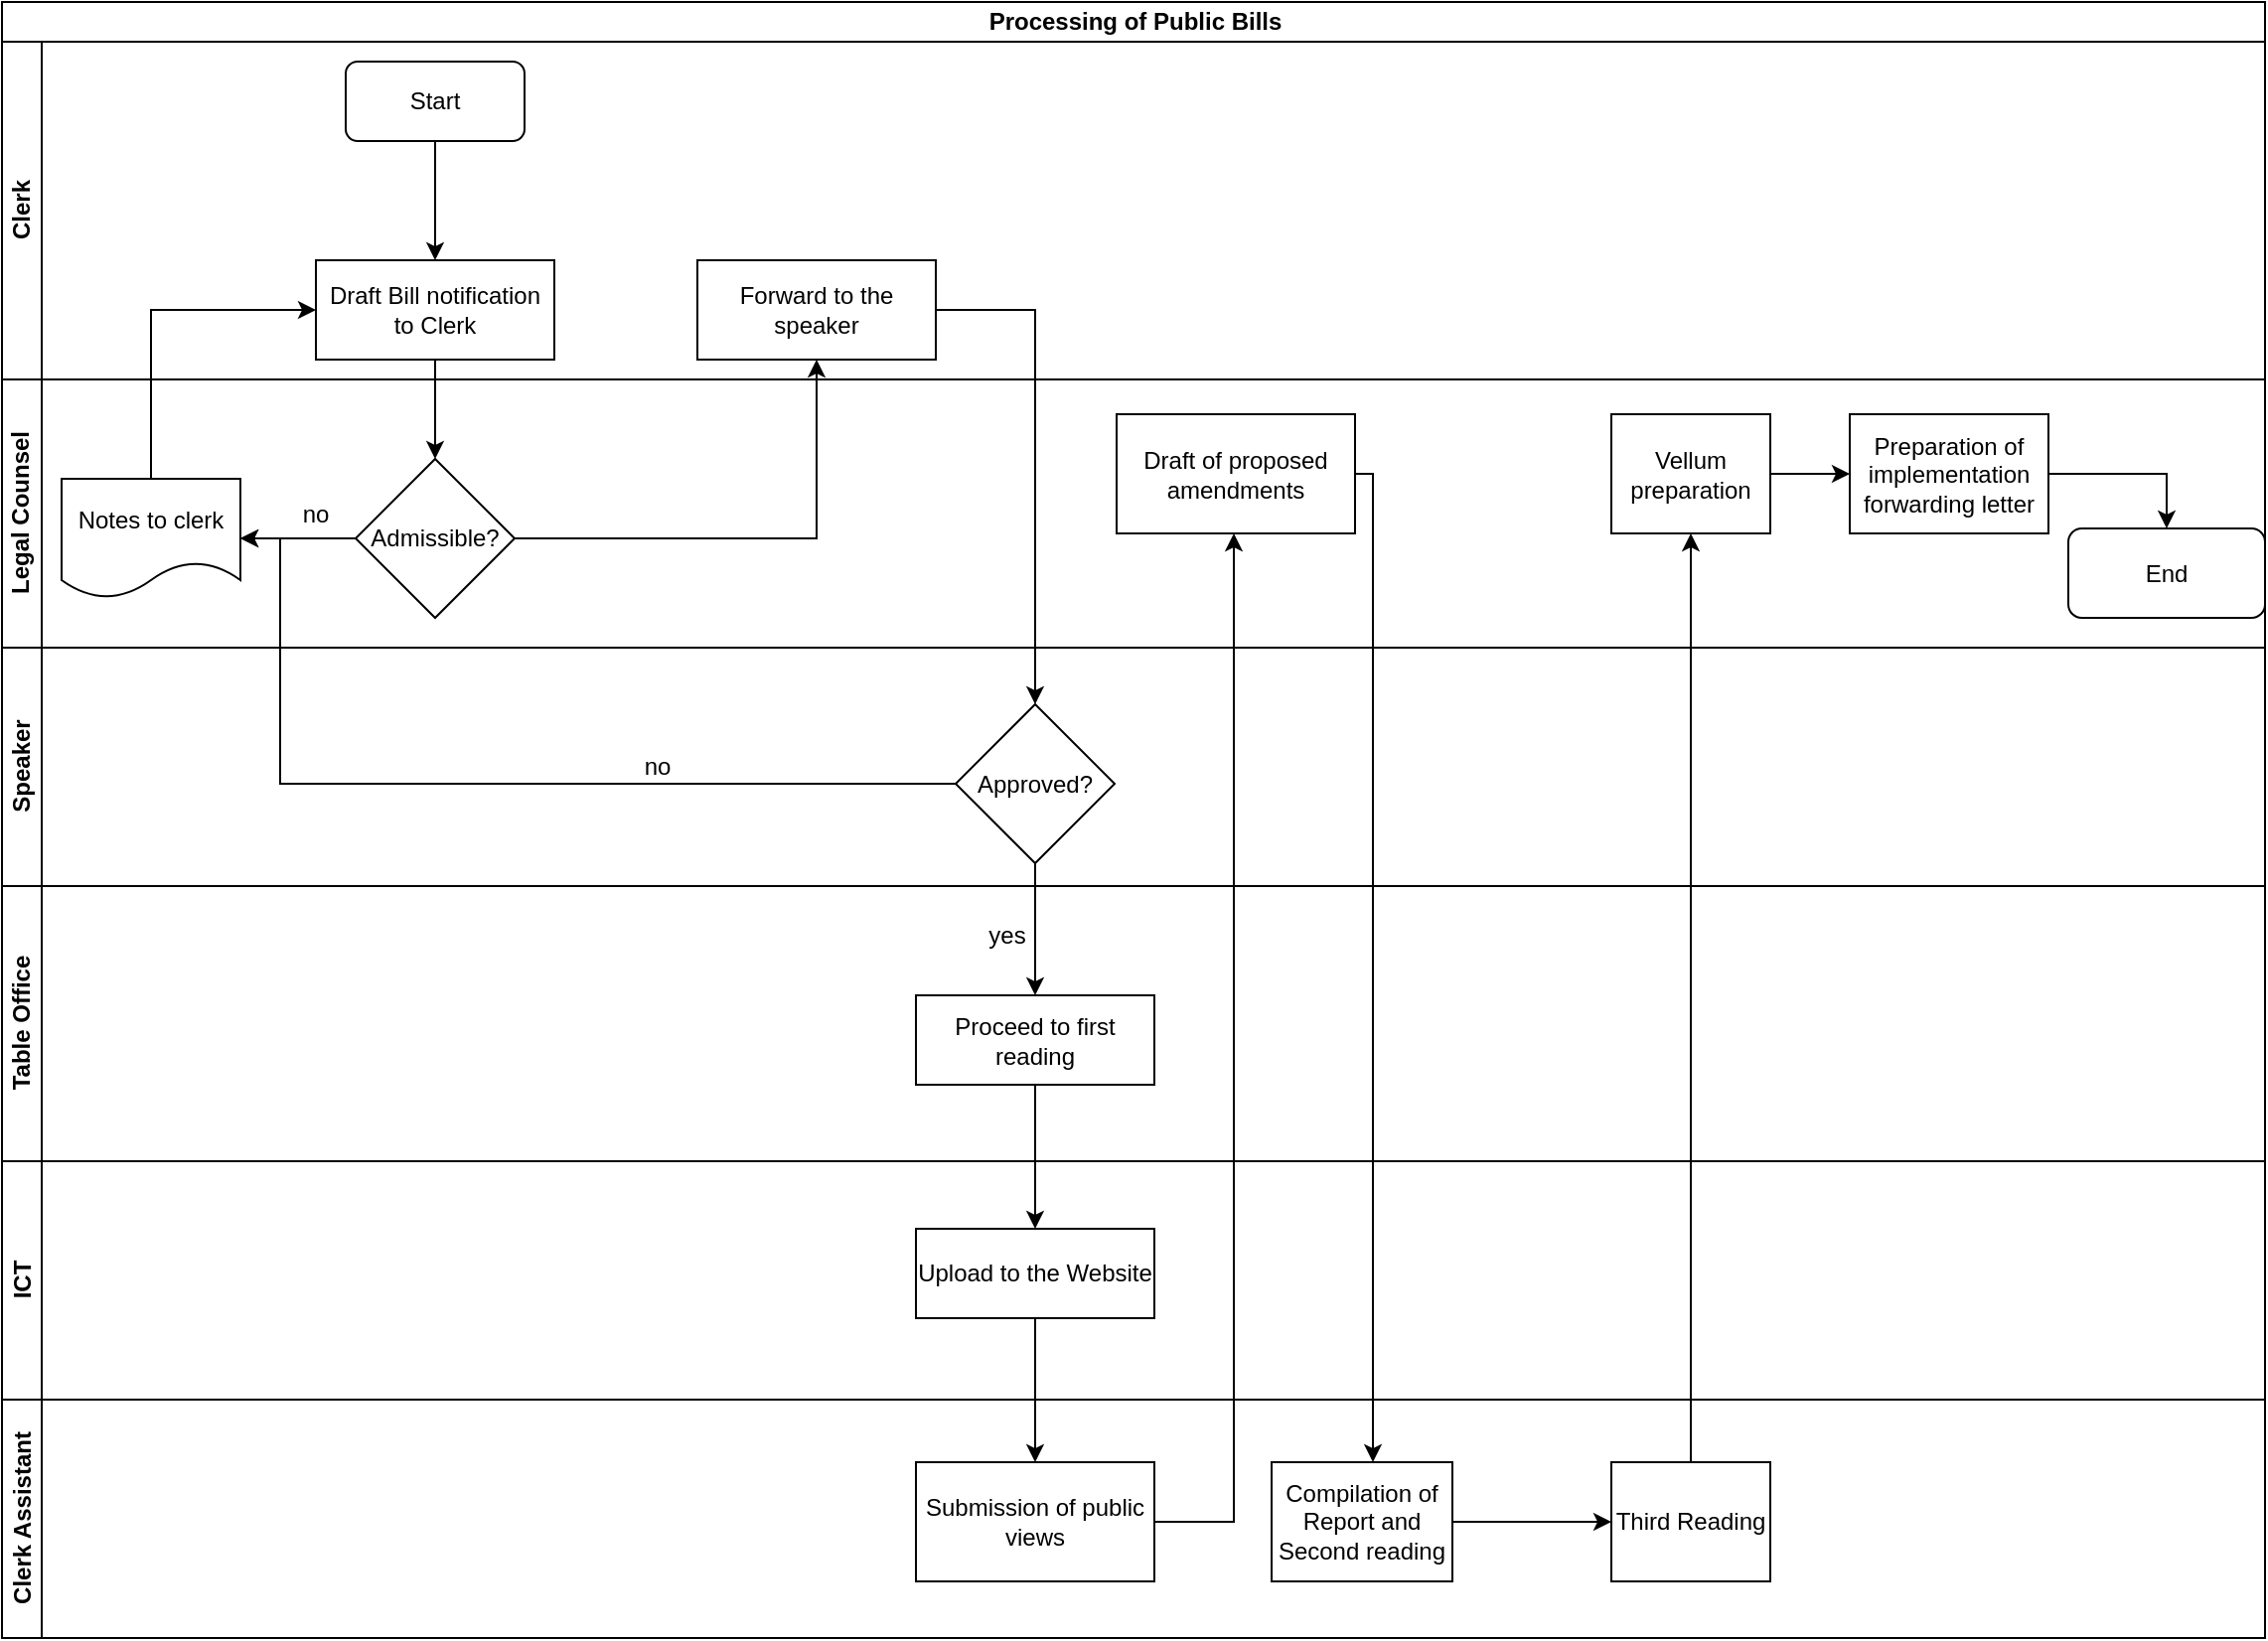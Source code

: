 <mxfile version="13.7.7" type="github">
  <diagram id="mP9wtIfBe_jxdlKhY_9U" name="Page-1">
    <mxGraphModel dx="910" dy="487" grid="1" gridSize="10" guides="1" tooltips="1" connect="1" arrows="1" fold="1" page="1" pageScale="1" pageWidth="1169" pageHeight="827" math="0" shadow="0">
      <root>
        <mxCell id="0" />
        <mxCell id="1" parent="0" />
        <mxCell id="AuAD-FIefWDgtdPpyPv2-1" value="Processing of Public Bills" style="swimlane;html=1;childLayout=stackLayout;resizeParent=1;resizeParentMax=0;horizontal=1;startSize=20;horizontalStack=0;" vertex="1" parent="1">
          <mxGeometry x="30" y="20" width="1139" height="823.5" as="geometry" />
        </mxCell>
        <mxCell id="AuAD-FIefWDgtdPpyPv2-2" value="Clerk" style="swimlane;html=1;startSize=20;horizontal=0;" vertex="1" parent="AuAD-FIefWDgtdPpyPv2-1">
          <mxGeometry y="20" width="1139" height="170" as="geometry" />
        </mxCell>
        <mxCell id="AuAD-FIefWDgtdPpyPv2-12" value="Start" style="rounded=1;whiteSpace=wrap;html=1;" vertex="1" parent="AuAD-FIefWDgtdPpyPv2-2">
          <mxGeometry x="173" y="10" width="90" height="40" as="geometry" />
        </mxCell>
        <mxCell id="AuAD-FIefWDgtdPpyPv2-25" value="Forward to the speaker" style="whiteSpace=wrap;html=1;rounded=0;" vertex="1" parent="AuAD-FIefWDgtdPpyPv2-2">
          <mxGeometry x="350" y="110" width="120" height="50" as="geometry" />
        </mxCell>
        <mxCell id="AuAD-FIefWDgtdPpyPv2-15" value="Draft Bill notification to Clerk" style="rounded=0;whiteSpace=wrap;html=1;" vertex="1" parent="AuAD-FIefWDgtdPpyPv2-2">
          <mxGeometry x="158" y="110" width="120" height="50" as="geometry" />
        </mxCell>
        <mxCell id="AuAD-FIefWDgtdPpyPv2-3" value="Legal Counsel" style="swimlane;html=1;startSize=20;horizontal=0;" vertex="1" parent="AuAD-FIefWDgtdPpyPv2-1">
          <mxGeometry y="190" width="1139" height="135" as="geometry" />
        </mxCell>
        <mxCell id="AuAD-FIefWDgtdPpyPv2-41" value="Draft of proposed amendments" style="whiteSpace=wrap;html=1;rounded=0;" vertex="1" parent="AuAD-FIefWDgtdPpyPv2-3">
          <mxGeometry x="561" y="17.5" width="120" height="60" as="geometry" />
        </mxCell>
        <mxCell id="AuAD-FIefWDgtdPpyPv2-47" value="Vellum preparation" style="whiteSpace=wrap;html=1;rounded=0;" vertex="1" parent="AuAD-FIefWDgtdPpyPv2-3">
          <mxGeometry x="810" y="17.5" width="80" height="60" as="geometry" />
        </mxCell>
        <mxCell id="AuAD-FIefWDgtdPpyPv2-23" value="no" style="text;html=1;strokeColor=none;fillColor=none;align=center;verticalAlign=middle;whiteSpace=wrap;rounded=0;" vertex="1" parent="AuAD-FIefWDgtdPpyPv2-3">
          <mxGeometry x="138" y="57.5" width="40" height="20" as="geometry" />
        </mxCell>
        <mxCell id="AuAD-FIefWDgtdPpyPv2-20" value="Notes to clerk" style="shape=document;whiteSpace=wrap;html=1;boundedLbl=1;" vertex="1" parent="AuAD-FIefWDgtdPpyPv2-3">
          <mxGeometry x="30" y="50" width="90" height="60" as="geometry" />
        </mxCell>
        <mxCell id="AuAD-FIefWDgtdPpyPv2-16" value="Admissible?" style="rhombus;whiteSpace=wrap;html=1;rounded=0;" vertex="1" parent="AuAD-FIefWDgtdPpyPv2-3">
          <mxGeometry x="178" y="40" width="80" height="80" as="geometry" />
        </mxCell>
        <mxCell id="AuAD-FIefWDgtdPpyPv2-19" value="" style="edgeStyle=orthogonalEdgeStyle;rounded=0;orthogonalLoop=1;jettySize=auto;html=1;entryX=1;entryY=0.5;entryDx=0;entryDy=0;" edge="1" parent="AuAD-FIefWDgtdPpyPv2-3" source="AuAD-FIefWDgtdPpyPv2-16" target="AuAD-FIefWDgtdPpyPv2-20">
          <mxGeometry relative="1" as="geometry">
            <mxPoint x="118" y="80" as="targetPoint" />
          </mxGeometry>
        </mxCell>
        <mxCell id="AuAD-FIefWDgtdPpyPv2-53" value="End" style="rounded=1;whiteSpace=wrap;html=1;" vertex="1" parent="AuAD-FIefWDgtdPpyPv2-3">
          <mxGeometry x="1040" y="75" width="99" height="45" as="geometry" />
        </mxCell>
        <mxCell id="AuAD-FIefWDgtdPpyPv2-4" value="Speaker" style="swimlane;html=1;startSize=20;horizontal=0;" vertex="1" parent="AuAD-FIefWDgtdPpyPv2-1">
          <mxGeometry y="325" width="1139" height="120" as="geometry" />
        </mxCell>
        <mxCell id="AuAD-FIefWDgtdPpyPv2-38" value="no" style="text;html=1;strokeColor=none;fillColor=none;align=center;verticalAlign=middle;whiteSpace=wrap;rounded=0;" vertex="1" parent="AuAD-FIefWDgtdPpyPv2-4">
          <mxGeometry x="310" y="50" width="40" height="20" as="geometry" />
        </mxCell>
        <mxCell id="AuAD-FIefWDgtdPpyPv2-27" value="Approved?" style="rhombus;whiteSpace=wrap;html=1;rounded=0;" vertex="1" parent="AuAD-FIefWDgtdPpyPv2-4">
          <mxGeometry x="480" y="28.5" width="80" height="80" as="geometry" />
        </mxCell>
        <mxCell id="AuAD-FIefWDgtdPpyPv2-9" value="Table Office" style="swimlane;html=1;startSize=20;horizontal=0;" vertex="1" parent="AuAD-FIefWDgtdPpyPv2-1">
          <mxGeometry y="445" width="1139" height="138.5" as="geometry" />
        </mxCell>
        <mxCell id="AuAD-FIefWDgtdPpyPv2-31" value="yes" style="text;html=1;strokeColor=none;fillColor=none;align=center;verticalAlign=middle;whiteSpace=wrap;rounded=0;" vertex="1" parent="AuAD-FIefWDgtdPpyPv2-9">
          <mxGeometry x="486" y="15" width="40" height="20" as="geometry" />
        </mxCell>
        <mxCell id="AuAD-FIefWDgtdPpyPv2-29" value="Proceed to first reading" style="whiteSpace=wrap;html=1;rounded=0;" vertex="1" parent="AuAD-FIefWDgtdPpyPv2-9">
          <mxGeometry x="460" y="55" width="120" height="45" as="geometry" />
        </mxCell>
        <mxCell id="AuAD-FIefWDgtdPpyPv2-10" value="ICT" style="swimlane;html=1;startSize=20;horizontal=0;" vertex="1" parent="AuAD-FIefWDgtdPpyPv2-1">
          <mxGeometry y="583.5" width="1139" height="120" as="geometry" />
        </mxCell>
        <mxCell id="AuAD-FIefWDgtdPpyPv2-32" value="Upload to the Website" style="whiteSpace=wrap;html=1;rounded=0;" vertex="1" parent="AuAD-FIefWDgtdPpyPv2-10">
          <mxGeometry x="460" y="34" width="120" height="45" as="geometry" />
        </mxCell>
        <mxCell id="AuAD-FIefWDgtdPpyPv2-11" value="Clerk Assistant" style="swimlane;html=1;startSize=20;horizontal=0;" vertex="1" parent="AuAD-FIefWDgtdPpyPv2-1">
          <mxGeometry y="703.5" width="1139" height="120" as="geometry" />
        </mxCell>
        <mxCell id="AuAD-FIefWDgtdPpyPv2-34" value="Submission of public views" style="whiteSpace=wrap;html=1;rounded=0;" vertex="1" parent="AuAD-FIefWDgtdPpyPv2-11">
          <mxGeometry x="460" y="31.5" width="120" height="60" as="geometry" />
        </mxCell>
        <mxCell id="AuAD-FIefWDgtdPpyPv2-43" value="Compilation of Report and Second reading" style="whiteSpace=wrap;html=1;rounded=0;" vertex="1" parent="AuAD-FIefWDgtdPpyPv2-11">
          <mxGeometry x="639" y="31.5" width="91" height="60" as="geometry" />
        </mxCell>
        <mxCell id="AuAD-FIefWDgtdPpyPv2-17" value="" style="edgeStyle=orthogonalEdgeStyle;rounded=0;orthogonalLoop=1;jettySize=auto;html=1;" edge="1" parent="AuAD-FIefWDgtdPpyPv2-1" source="AuAD-FIefWDgtdPpyPv2-15" target="AuAD-FIefWDgtdPpyPv2-16">
          <mxGeometry relative="1" as="geometry" />
        </mxCell>
        <mxCell id="AuAD-FIefWDgtdPpyPv2-22" value="" style="edgeStyle=orthogonalEdgeStyle;rounded=0;orthogonalLoop=1;jettySize=auto;html=1;entryX=0;entryY=0.5;entryDx=0;entryDy=0;" edge="1" parent="AuAD-FIefWDgtdPpyPv2-1" source="AuAD-FIefWDgtdPpyPv2-20" target="AuAD-FIefWDgtdPpyPv2-15">
          <mxGeometry relative="1" as="geometry">
            <mxPoint x="75" y="160" as="targetPoint" />
            <Array as="points">
              <mxPoint x="75" y="155" />
            </Array>
          </mxGeometry>
        </mxCell>
        <mxCell id="AuAD-FIefWDgtdPpyPv2-26" value="" style="edgeStyle=orthogonalEdgeStyle;rounded=0;orthogonalLoop=1;jettySize=auto;html=1;" edge="1" parent="AuAD-FIefWDgtdPpyPv2-1" source="AuAD-FIefWDgtdPpyPv2-16" target="AuAD-FIefWDgtdPpyPv2-25">
          <mxGeometry relative="1" as="geometry" />
        </mxCell>
        <mxCell id="AuAD-FIefWDgtdPpyPv2-28" value="" style="edgeStyle=orthogonalEdgeStyle;rounded=0;orthogonalLoop=1;jettySize=auto;html=1;" edge="1" parent="AuAD-FIefWDgtdPpyPv2-1" source="AuAD-FIefWDgtdPpyPv2-25" target="AuAD-FIefWDgtdPpyPv2-27">
          <mxGeometry relative="1" as="geometry" />
        </mxCell>
        <mxCell id="AuAD-FIefWDgtdPpyPv2-30" value="" style="edgeStyle=orthogonalEdgeStyle;rounded=0;orthogonalLoop=1;jettySize=auto;html=1;" edge="1" parent="AuAD-FIefWDgtdPpyPv2-1" source="AuAD-FIefWDgtdPpyPv2-27" target="AuAD-FIefWDgtdPpyPv2-29">
          <mxGeometry relative="1" as="geometry" />
        </mxCell>
        <mxCell id="AuAD-FIefWDgtdPpyPv2-33" value="" style="edgeStyle=orthogonalEdgeStyle;rounded=0;orthogonalLoop=1;jettySize=auto;html=1;" edge="1" parent="AuAD-FIefWDgtdPpyPv2-1" source="AuAD-FIefWDgtdPpyPv2-29" target="AuAD-FIefWDgtdPpyPv2-32">
          <mxGeometry relative="1" as="geometry" />
        </mxCell>
        <mxCell id="AuAD-FIefWDgtdPpyPv2-35" value="" style="edgeStyle=orthogonalEdgeStyle;rounded=0;orthogonalLoop=1;jettySize=auto;html=1;" edge="1" parent="AuAD-FIefWDgtdPpyPv2-1" source="AuAD-FIefWDgtdPpyPv2-32" target="AuAD-FIefWDgtdPpyPv2-34">
          <mxGeometry relative="1" as="geometry" />
        </mxCell>
        <mxCell id="AuAD-FIefWDgtdPpyPv2-37" value="" style="edgeStyle=orthogonalEdgeStyle;rounded=0;orthogonalLoop=1;jettySize=auto;html=1;entryX=1;entryY=0.5;entryDx=0;entryDy=0;" edge="1" parent="AuAD-FIefWDgtdPpyPv2-1" source="AuAD-FIefWDgtdPpyPv2-27" target="AuAD-FIefWDgtdPpyPv2-20">
          <mxGeometry relative="1" as="geometry">
            <mxPoint x="420" y="393.5" as="targetPoint" />
            <Array as="points">
              <mxPoint x="140" y="394" />
              <mxPoint x="140" y="270" />
            </Array>
          </mxGeometry>
        </mxCell>
        <mxCell id="AuAD-FIefWDgtdPpyPv2-42" value="" style="edgeStyle=orthogonalEdgeStyle;rounded=0;orthogonalLoop=1;jettySize=auto;html=1;" edge="1" parent="AuAD-FIefWDgtdPpyPv2-1" source="AuAD-FIefWDgtdPpyPv2-34" target="AuAD-FIefWDgtdPpyPv2-41">
          <mxGeometry relative="1" as="geometry">
            <Array as="points">
              <mxPoint x="620" y="765" />
            </Array>
          </mxGeometry>
        </mxCell>
        <mxCell id="AuAD-FIefWDgtdPpyPv2-44" value="" style="edgeStyle=orthogonalEdgeStyle;rounded=0;orthogonalLoop=1;jettySize=auto;html=1;" edge="1" parent="AuAD-FIefWDgtdPpyPv2-1" source="AuAD-FIefWDgtdPpyPv2-41" target="AuAD-FIefWDgtdPpyPv2-43">
          <mxGeometry relative="1" as="geometry">
            <Array as="points">
              <mxPoint x="690" y="238" />
            </Array>
          </mxGeometry>
        </mxCell>
        <mxCell id="AuAD-FIefWDgtdPpyPv2-14" value="" style="edgeStyle=orthogonalEdgeStyle;rounded=0;orthogonalLoop=1;jettySize=auto;html=1;" edge="1" parent="1" source="AuAD-FIefWDgtdPpyPv2-12">
          <mxGeometry relative="1" as="geometry">
            <mxPoint x="248" y="150" as="targetPoint" />
          </mxGeometry>
        </mxCell>
        <mxCell id="AuAD-FIefWDgtdPpyPv2-48" value="" style="edgeStyle=orthogonalEdgeStyle;rounded=0;orthogonalLoop=1;jettySize=auto;html=1;" edge="1" parent="1" source="AuAD-FIefWDgtdPpyPv2-45" target="AuAD-FIefWDgtdPpyPv2-47">
          <mxGeometry relative="1" as="geometry" />
        </mxCell>
        <mxCell id="AuAD-FIefWDgtdPpyPv2-45" value="Third Reading" style="whiteSpace=wrap;html=1;rounded=0;" vertex="1" parent="1">
          <mxGeometry x="840" y="755" width="80" height="60" as="geometry" />
        </mxCell>
        <mxCell id="AuAD-FIefWDgtdPpyPv2-46" value="" style="edgeStyle=orthogonalEdgeStyle;rounded=0;orthogonalLoop=1;jettySize=auto;html=1;" edge="1" parent="1" source="AuAD-FIefWDgtdPpyPv2-43" target="AuAD-FIefWDgtdPpyPv2-45">
          <mxGeometry relative="1" as="geometry" />
        </mxCell>
        <mxCell id="AuAD-FIefWDgtdPpyPv2-52" value="" style="edgeStyle=orthogonalEdgeStyle;rounded=0;orthogonalLoop=1;jettySize=auto;html=1;entryX=0.5;entryY=0;entryDx=0;entryDy=0;" edge="1" parent="1" source="AuAD-FIefWDgtdPpyPv2-49" target="AuAD-FIefWDgtdPpyPv2-53">
          <mxGeometry relative="1" as="geometry">
            <mxPoint x="1130" y="257.5" as="targetPoint" />
          </mxGeometry>
        </mxCell>
        <mxCell id="AuAD-FIefWDgtdPpyPv2-49" value="Preparation of implementation forwarding letter" style="whiteSpace=wrap;html=1;rounded=0;" vertex="1" parent="1">
          <mxGeometry x="960" y="227.5" width="100" height="60" as="geometry" />
        </mxCell>
        <mxCell id="AuAD-FIefWDgtdPpyPv2-50" value="" style="edgeStyle=orthogonalEdgeStyle;rounded=0;orthogonalLoop=1;jettySize=auto;html=1;" edge="1" parent="1" source="AuAD-FIefWDgtdPpyPv2-47" target="AuAD-FIefWDgtdPpyPv2-49">
          <mxGeometry relative="1" as="geometry" />
        </mxCell>
      </root>
    </mxGraphModel>
  </diagram>
</mxfile>
